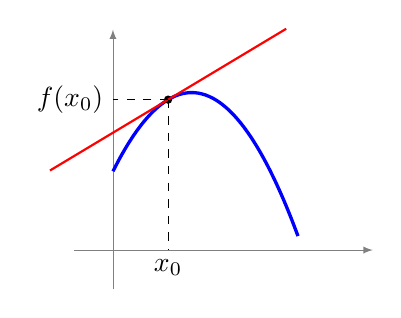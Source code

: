 \begin{tikzpicture} 

	\draw[->,>=latex, gray, very thin] (-0.5,0) -- (3.3,0);
	\draw[->,>=latex, gray, very thin] (0,-0.5) -- (0,2.8);

%	\draw[domain=-0.25:2.5,black,thick,smooth] plot (\x,{0.6+0.4*\x+0.6*cos(4*\x r)});

    \draw[domain=0:2.35, blue,very thick,smooth] plot (\x,{2-(\x-1)^2)});


   \def \x{0.7}
    \coordinate (A) at ({\x},{2-(\x-1)^2)});
    \fill (A) circle (1.5pt); % node[above] {$M_0$};

    \draw[red,thick] (A)--+(1.5,{1.5*(2-2*\x)}) ;
    \draw[red,thick] (A)--+(-1.5,{-1.5*(2-2*\x)}) ;

  \draw[dashed] (A)--({\x},0) node[below]{$x_0$};
  \draw[dashed] (A)--(0,{2-(\x-1)^2)}) node[left]{$f(x_0)$};  

%\foreach \i in {4,3,...,1}
%{
%  \def\xx{\x + 1.5-0.3*\i};
%    \coordinate (M) at ({\xx},{2-(\xx-1)^2)});
%    \fill (M) circle (1.5pt);
%    \draw (A)--(M)--+($\i*(M)-\i*(A)$)--(A)--+($\i*(A)-\i*(M)$);
%    \coordinate (P) at ({\xx},0);
%};
%  \draw[dashed] (M)--(P) node[below]{$x$};
%  \node[above right] at (M) {$M$};

\end{tikzpicture}
